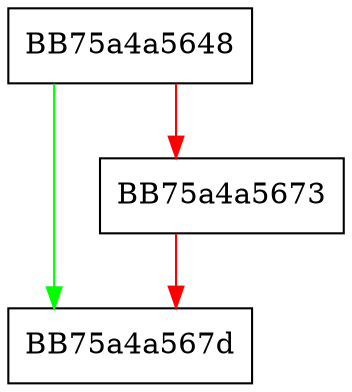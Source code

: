 digraph Initialize {
  node [shape="box"];
  graph [splines=ortho];
  BB75a4a5648 -> BB75a4a567d [color="green"];
  BB75a4a5648 -> BB75a4a5673 [color="red"];
  BB75a4a5673 -> BB75a4a567d [color="red"];
}